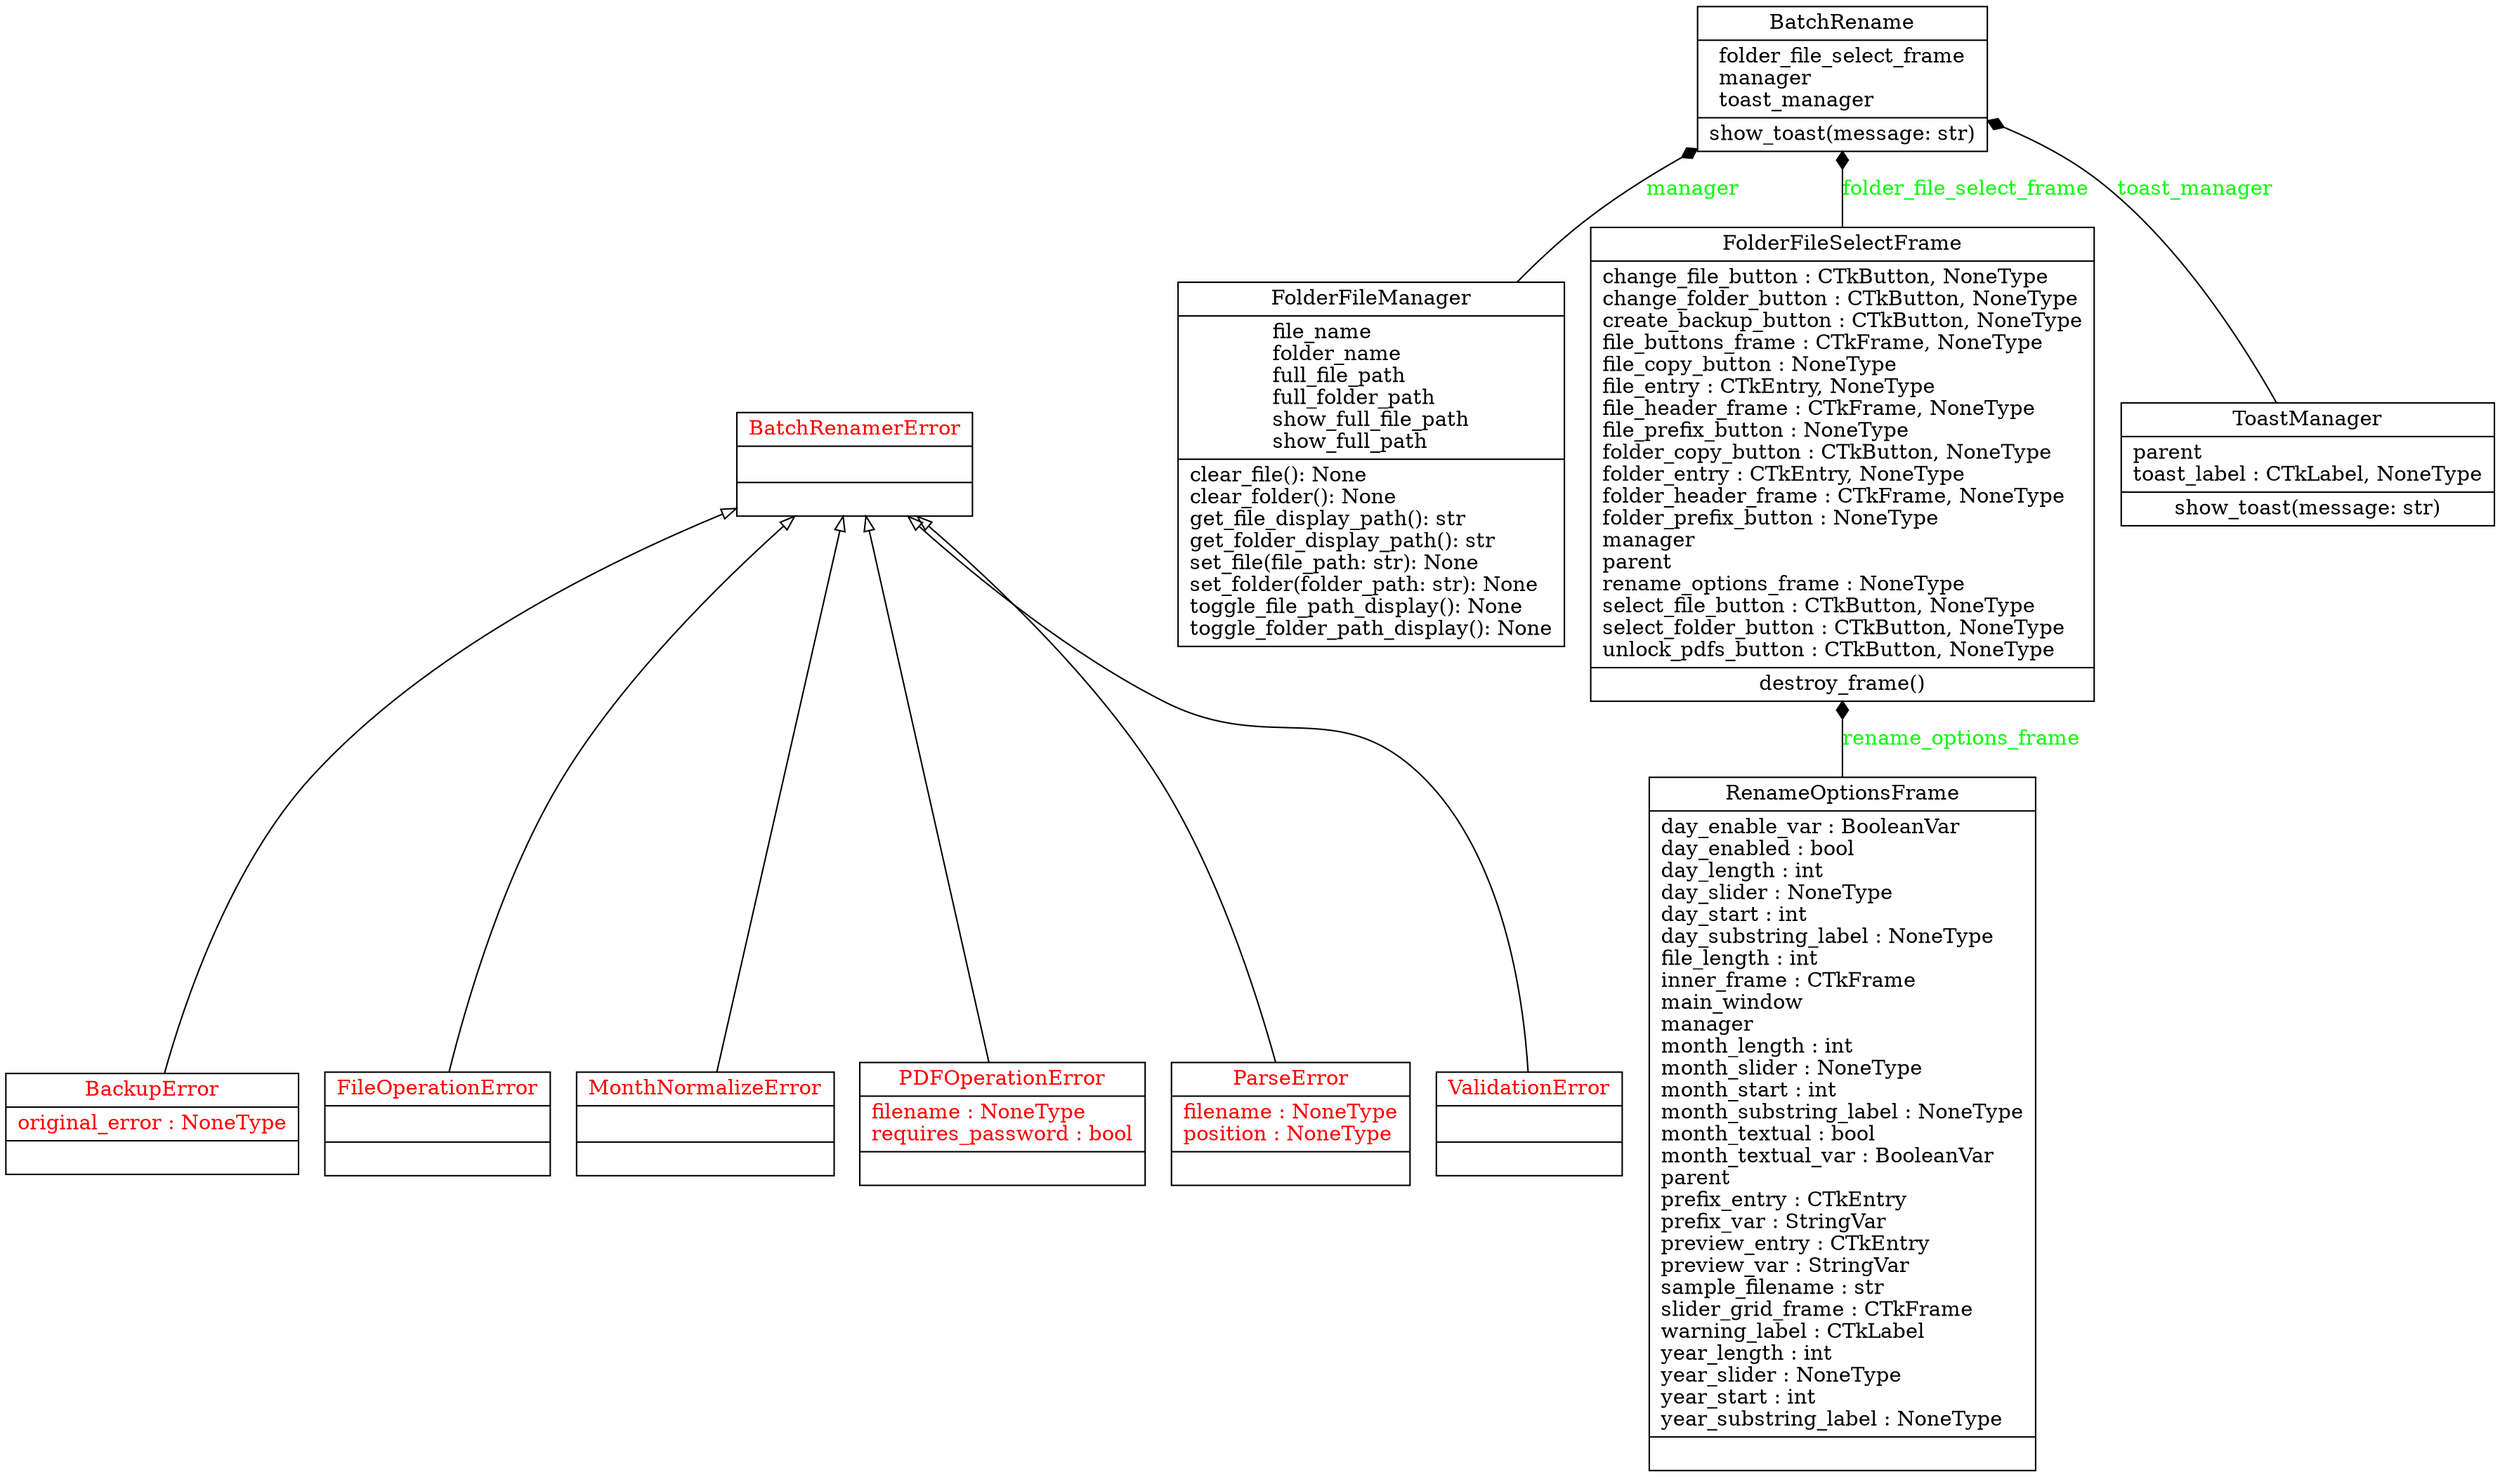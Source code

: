 digraph "classes_batchRename" {
rankdir=BT
charset="utf-8"
"batchRename.batch_renamer.exceptions.BackupError" [color="black", fontcolor="red", label=<{BackupError|original_error : NoneType<br ALIGN="LEFT"/>|}>, shape="record", style="solid"];
"batchRename.batch_renamer.ui.main_window.BatchRename" [color="black", fontcolor="black", label=<{BatchRename|folder_file_select_frame<br ALIGN="LEFT"/>manager<br ALIGN="LEFT"/>toast_manager<br ALIGN="LEFT"/>|show_toast(message: str)<br ALIGN="LEFT"/>}>, shape="record", style="solid"];
"batchRename.batch_renamer.exceptions.BatchRenamerError" [color="black", fontcolor="red", label=<{BatchRenamerError|<br ALIGN="LEFT"/>|}>, shape="record", style="solid"];
"batchRename.batch_renamer.exceptions.FileOperationError" [color="black", fontcolor="red", label=<{FileOperationError|<br ALIGN="LEFT"/>|}>, shape="record", style="solid"];
"batchRename.batch_renamer.folder_file_logic.FolderFileManager" [color="black", fontcolor="black", label=<{FolderFileManager|file_name<br ALIGN="LEFT"/>folder_name<br ALIGN="LEFT"/>full_file_path<br ALIGN="LEFT"/>full_folder_path<br ALIGN="LEFT"/>show_full_file_path<br ALIGN="LEFT"/>show_full_path<br ALIGN="LEFT"/>|clear_file(): None<br ALIGN="LEFT"/>clear_folder(): None<br ALIGN="LEFT"/>get_file_display_path(): str<br ALIGN="LEFT"/>get_folder_display_path(): str<br ALIGN="LEFT"/>set_file(file_path: str): None<br ALIGN="LEFT"/>set_folder(folder_path: str): None<br ALIGN="LEFT"/>toggle_file_path_display(): None<br ALIGN="LEFT"/>toggle_folder_path_display(): None<br ALIGN="LEFT"/>}>, shape="record", style="solid"];
"batchRename.batch_renamer.ui.folder_file_select_frame.FolderFileSelectFrame" [color="black", fontcolor="black", label=<{FolderFileSelectFrame|change_file_button : CTkButton, NoneType<br ALIGN="LEFT"/>change_folder_button : CTkButton, NoneType<br ALIGN="LEFT"/>create_backup_button : CTkButton, NoneType<br ALIGN="LEFT"/>file_buttons_frame : CTkFrame, NoneType<br ALIGN="LEFT"/>file_copy_button : NoneType<br ALIGN="LEFT"/>file_entry : CTkEntry, NoneType<br ALIGN="LEFT"/>file_header_frame : CTkFrame, NoneType<br ALIGN="LEFT"/>file_prefix_button : NoneType<br ALIGN="LEFT"/>folder_copy_button : CTkButton, NoneType<br ALIGN="LEFT"/>folder_entry : CTkEntry, NoneType<br ALIGN="LEFT"/>folder_header_frame : CTkFrame, NoneType<br ALIGN="LEFT"/>folder_prefix_button : NoneType<br ALIGN="LEFT"/>manager<br ALIGN="LEFT"/>parent<br ALIGN="LEFT"/>rename_options_frame : NoneType<br ALIGN="LEFT"/>select_file_button : CTkButton, NoneType<br ALIGN="LEFT"/>select_folder_button : CTkButton, NoneType<br ALIGN="LEFT"/>unlock_pdfs_button : CTkButton, NoneType<br ALIGN="LEFT"/>|destroy_frame()<br ALIGN="LEFT"/>}>, shape="record", style="solid"];
"batchRename.batch_renamer.exceptions.MonthNormalizeError" [color="black", fontcolor="red", label=<{MonthNormalizeError|<br ALIGN="LEFT"/>|}>, shape="record", style="solid"];
"batchRename.batch_renamer.exceptions.PDFOperationError" [color="black", fontcolor="red", label=<{PDFOperationError|filename : NoneType<br ALIGN="LEFT"/>requires_password : bool<br ALIGN="LEFT"/>|}>, shape="record", style="solid"];
"batchRename.batch_renamer.exceptions.ParseError" [color="black", fontcolor="red", label=<{ParseError|filename : NoneType<br ALIGN="LEFT"/>position : NoneType<br ALIGN="LEFT"/>|}>, shape="record", style="solid"];
"batchRename.batch_renamer.ui.rename_options_frame.RenameOptionsFrame" [color="black", fontcolor="black", label=<{RenameOptionsFrame|day_enable_var : BooleanVar<br ALIGN="LEFT"/>day_enabled : bool<br ALIGN="LEFT"/>day_length : int<br ALIGN="LEFT"/>day_slider : NoneType<br ALIGN="LEFT"/>day_start : int<br ALIGN="LEFT"/>day_substring_label : NoneType<br ALIGN="LEFT"/>file_length : int<br ALIGN="LEFT"/>inner_frame : CTkFrame<br ALIGN="LEFT"/>main_window<br ALIGN="LEFT"/>manager<br ALIGN="LEFT"/>month_length : int<br ALIGN="LEFT"/>month_slider : NoneType<br ALIGN="LEFT"/>month_start : int<br ALIGN="LEFT"/>month_substring_label : NoneType<br ALIGN="LEFT"/>month_textual : bool<br ALIGN="LEFT"/>month_textual_var : BooleanVar<br ALIGN="LEFT"/>parent<br ALIGN="LEFT"/>prefix_entry : CTkEntry<br ALIGN="LEFT"/>prefix_var : StringVar<br ALIGN="LEFT"/>preview_entry : CTkEntry<br ALIGN="LEFT"/>preview_var : StringVar<br ALIGN="LEFT"/>sample_filename : str<br ALIGN="LEFT"/>slider_grid_frame : CTkFrame<br ALIGN="LEFT"/>warning_label : CTkLabel<br ALIGN="LEFT"/>year_length : int<br ALIGN="LEFT"/>year_slider : NoneType<br ALIGN="LEFT"/>year_start : int<br ALIGN="LEFT"/>year_substring_label : NoneType<br ALIGN="LEFT"/>|}>, shape="record", style="solid"];
"batchRename.batch_renamer.ui.toast_manager.ToastManager" [color="black", fontcolor="black", label=<{ToastManager|parent<br ALIGN="LEFT"/>toast_label : CTkLabel, NoneType<br ALIGN="LEFT"/>|show_toast(message: str)<br ALIGN="LEFT"/>}>, shape="record", style="solid"];
"batchRename.batch_renamer.exceptions.ValidationError" [color="black", fontcolor="red", label=<{ValidationError|<br ALIGN="LEFT"/>|}>, shape="record", style="solid"];
"batchRename.batch_renamer.exceptions.BackupError" -> "batchRename.batch_renamer.exceptions.BatchRenamerError" [arrowhead="empty", arrowtail="none"];
"batchRename.batch_renamer.exceptions.FileOperationError" -> "batchRename.batch_renamer.exceptions.BatchRenamerError" [arrowhead="empty", arrowtail="none"];
"batchRename.batch_renamer.exceptions.MonthNormalizeError" -> "batchRename.batch_renamer.exceptions.BatchRenamerError" [arrowhead="empty", arrowtail="none"];
"batchRename.batch_renamer.exceptions.PDFOperationError" -> "batchRename.batch_renamer.exceptions.BatchRenamerError" [arrowhead="empty", arrowtail="none"];
"batchRename.batch_renamer.exceptions.ParseError" -> "batchRename.batch_renamer.exceptions.BatchRenamerError" [arrowhead="empty", arrowtail="none"];
"batchRename.batch_renamer.exceptions.ValidationError" -> "batchRename.batch_renamer.exceptions.BatchRenamerError" [arrowhead="empty", arrowtail="none"];
"batchRename.batch_renamer.folder_file_logic.FolderFileManager" -> "batchRename.batch_renamer.ui.main_window.BatchRename" [arrowhead="diamond", arrowtail="none", fontcolor="green", label="manager", style="solid"];
"batchRename.batch_renamer.ui.folder_file_select_frame.FolderFileSelectFrame" -> "batchRename.batch_renamer.ui.main_window.BatchRename" [arrowhead="diamond", arrowtail="none", fontcolor="green", label="folder_file_select_frame", style="solid"];
"batchRename.batch_renamer.ui.rename_options_frame.RenameOptionsFrame" -> "batchRename.batch_renamer.ui.folder_file_select_frame.FolderFileSelectFrame" [arrowhead="diamond", arrowtail="none", fontcolor="green", label="rename_options_frame", style="solid"];
"batchRename.batch_renamer.ui.toast_manager.ToastManager" -> "batchRename.batch_renamer.ui.main_window.BatchRename" [arrowhead="diamond", arrowtail="none", fontcolor="green", label="toast_manager", style="solid"];
}
